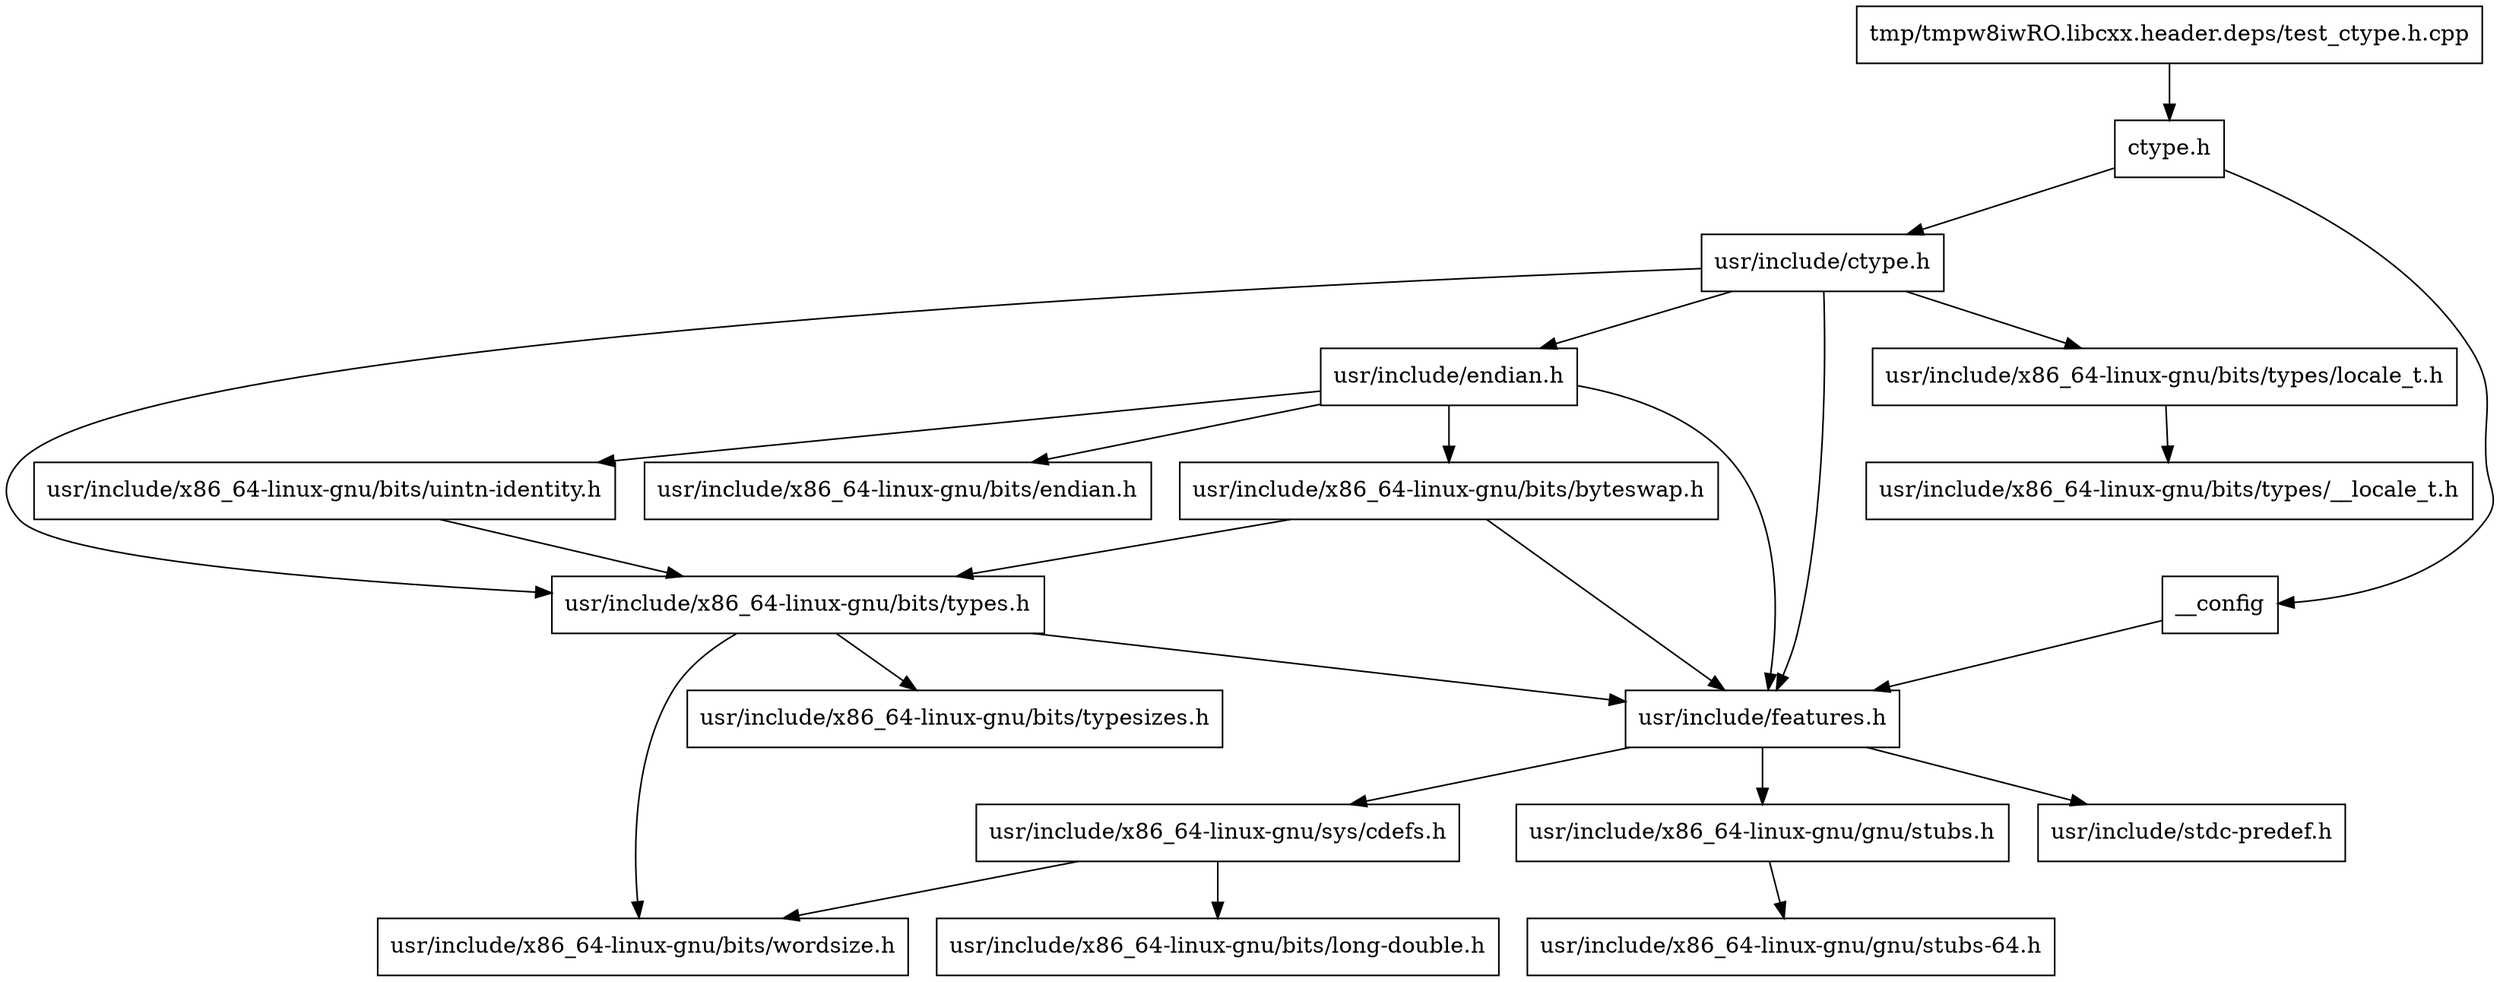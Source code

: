 digraph "dependencies" {
  header_1 [ shape="box", label="ctype.h"];
  header_0 [ shape="box", label="tmp/tmpw8iwRO.libcxx.header.deps/test_ctype.h.cpp"];
  header_2 [ shape="box", label="__config"];
  header_3 [ shape="box", label="usr/include/features.h"];
  header_4 [ shape="box", label="usr/include/stdc-predef.h"];
  header_5 [ shape="box", label="usr/include/x86_64-linux-gnu/sys/cdefs.h"];
  header_6 [ shape="box", label="usr/include/x86_64-linux-gnu/bits/wordsize.h"];
  header_7 [ shape="box", label="usr/include/x86_64-linux-gnu/bits/long-double.h"];
  header_8 [ shape="box", label="usr/include/x86_64-linux-gnu/gnu/stubs.h"];
  header_9 [ shape="box", label="usr/include/x86_64-linux-gnu/gnu/stubs-64.h"];
  header_11 [ shape="box", label="usr/include/ctype.h"];
  header_12 [ shape="box", label="usr/include/x86_64-linux-gnu/bits/types.h"];
  header_13 [ shape="box", label="usr/include/x86_64-linux-gnu/bits/typesizes.h"];
  header_14 [ shape="box", label="usr/include/endian.h"];
  header_15 [ shape="box", label="usr/include/x86_64-linux-gnu/bits/endian.h"];
  header_16 [ shape="box", label="usr/include/x86_64-linux-gnu/bits/byteswap.h"];
  header_17 [ shape="box", label="usr/include/x86_64-linux-gnu/bits/uintn-identity.h"];
  header_18 [ shape="box", label="usr/include/x86_64-linux-gnu/bits/types/locale_t.h"];
  header_19 [ shape="box", label="usr/include/x86_64-linux-gnu/bits/types/__locale_t.h"];
  header_1 -> header_2;
  header_1 -> header_11;
  header_11 -> header_3;
  header_11 -> header_12;
  header_11 -> header_14;
  header_11 -> header_18;
  header_3 -> header_4;
  header_3 -> header_5;
  header_3 -> header_8;
  header_14 -> header_3;
  header_14 -> header_15;
  header_14 -> header_16;
  header_14 -> header_17;
  header_12 -> header_3;
  header_12 -> header_6;
  header_12 -> header_13;
  header_16 -> header_3;
  header_16 -> header_12;
  header_8 -> header_9;
  header_17 -> header_12;
  header_2 -> header_3;
  header_0 -> header_1;
  header_18 -> header_19;
  header_5 -> header_6;
  header_5 -> header_7;
}

